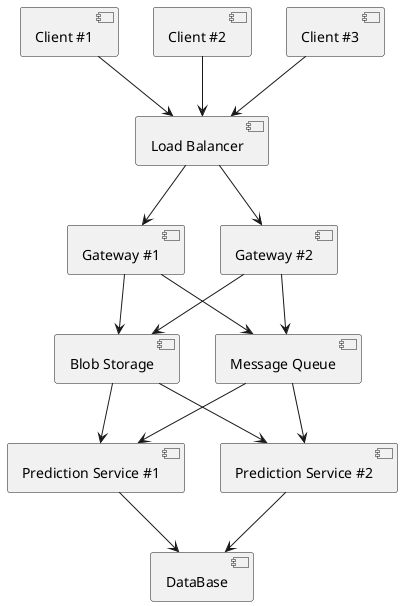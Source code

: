 @startuml

[DataBase] as DB
[Blob Storage] as BS

[Load Balancer] as LB
[Gateway #1] as G1
[Gateway #2] as G2

[Message Queue] as MQ

[Client #1] as C1
[Client #2] as C2
[Client #3] as C3

[Prediction Service #1] as PS1
[Prediction Service #2] as PS2

C1 --> LB
C2 --> LB
C3 --> LB

LB --> G1
LB --> G2

G1 --> BS
G2 --> BS
G1 --> MQ
G2 --> MQ

MQ --> PS1
MQ --> PS2

BS --> PS1
BS --> PS2

PS1 --> DB
PS2 --> DB

@enduml